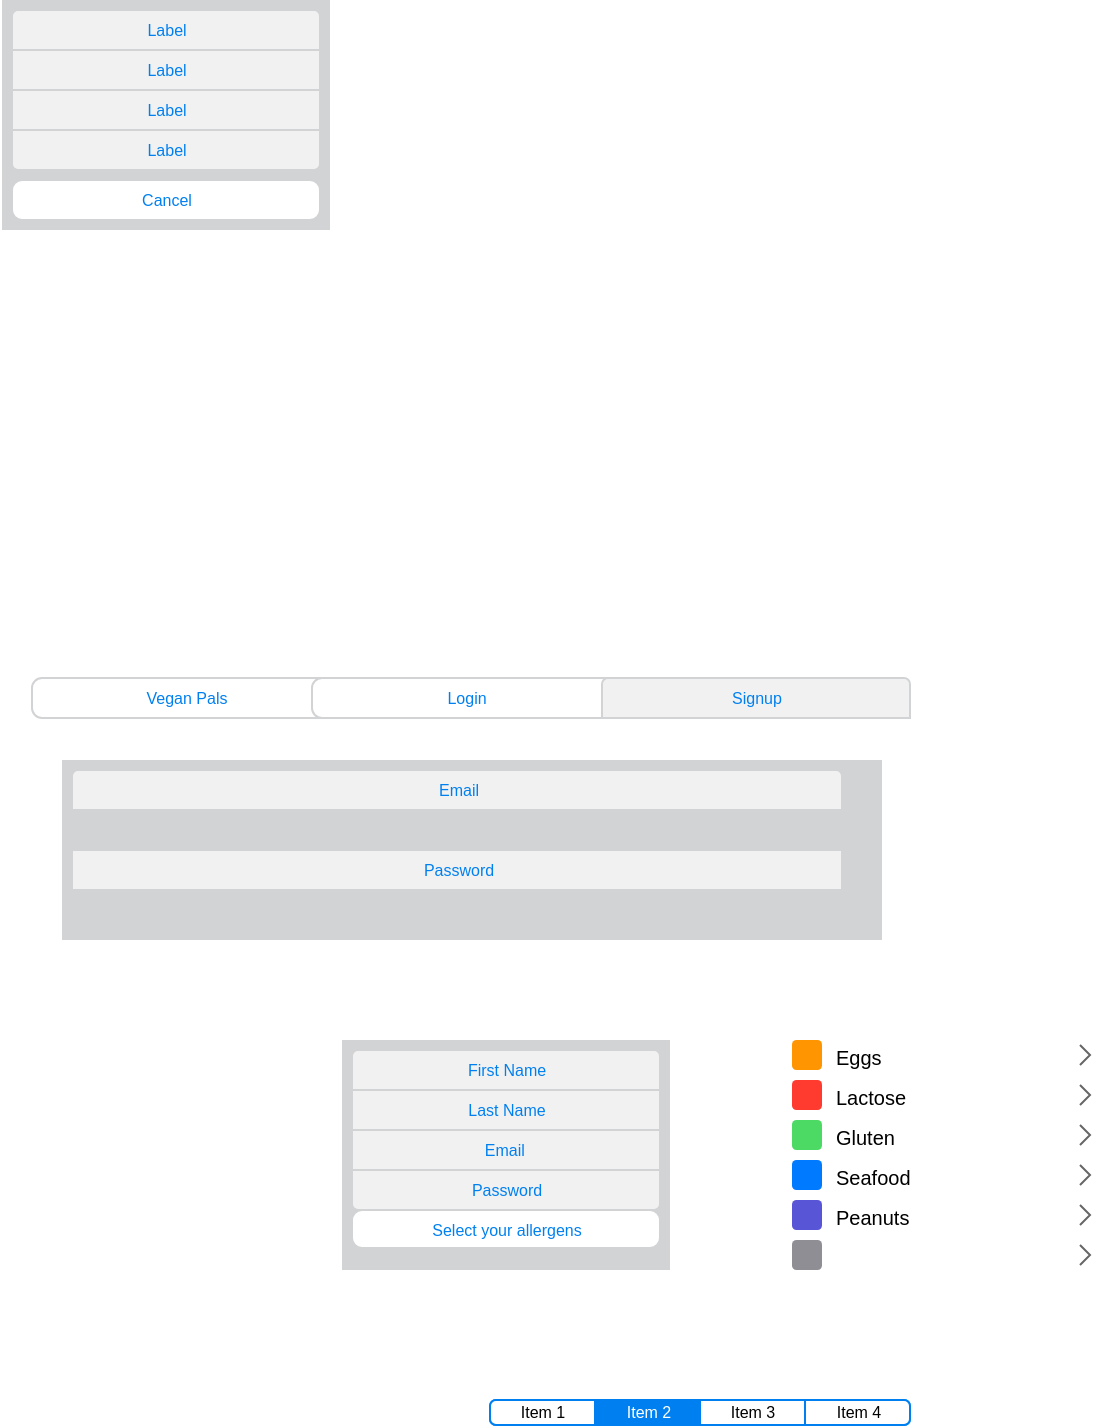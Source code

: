 <mxfile version="14.7.8" type="github"><diagram id="vS9oMbOvDMXTljszLOMY" name="Page-1"><mxGraphModel dx="868" dy="450" grid="1" gridSize="10" guides="1" tooltips="1" connect="1" arrows="1" fold="1" page="1" pageScale="1" pageWidth="1169" pageHeight="827" math="0" shadow="0"><root><mxCell id="0"/><mxCell id="1" parent="0"/><mxCell id="VtVMG707Qumg6pYCjioF-1" value="" style="shape=rect;rSize=3;strokeColor=none;fillColor=#D2D3D5;gradientColor=none;shadow=0;" vertex="1" parent="1"><mxGeometry x="370" y="600" width="164" height="115" as="geometry"/></mxCell><mxCell id="VtVMG707Qumg6pYCjioF-2" value="First Name" style="html=1;strokeWidth=1;shadow=0;dashed=0;shape=mxgraph.ios7ui.topButton;rSize=3;strokeColor=#D2D3D5;fontSize=8;fillColor=#F1F1F1;fontColor=#0080F0;resizeWidth=1;" vertex="1" parent="VtVMG707Qumg6pYCjioF-1"><mxGeometry width="154" height="20" relative="1" as="geometry"><mxPoint x="5" y="5" as="offset"/></mxGeometry></mxCell><mxCell id="VtVMG707Qumg6pYCjioF-3" value="Last Name" style="shape=rect;html=1;strokeColor=#D2D3D5;fontSize=8;fillColor=#F1F1F1;fontColor=#0080F0;resizeWidth=1;" vertex="1" parent="VtVMG707Qumg6pYCjioF-1"><mxGeometry width="154" height="20" relative="1" as="geometry"><mxPoint x="5" y="25" as="offset"/></mxGeometry></mxCell><mxCell id="VtVMG707Qumg6pYCjioF-4" value="Email&amp;nbsp;" style="shape=rect;html=1;strokeColor=#D2D3D5;fontSize=8;fillColor=#F1F1F1;fontColor=#0080F0;resizeWidth=1;" vertex="1" parent="VtVMG707Qumg6pYCjioF-1"><mxGeometry width="154" height="20" relative="1" as="geometry"><mxPoint x="5" y="45" as="offset"/></mxGeometry></mxCell><mxCell id="VtVMG707Qumg6pYCjioF-5" value="Password" style="html=1;strokeWidth=1;shadow=0;dashed=0;shape=mxgraph.ios7ui.bottomButton;rSize=3;strokeColor=#D2D3D5;fontSize=8;fillColor=#F1F1F1;fontColor=#0080F0;resizeWidth=1;" vertex="1" parent="VtVMG707Qumg6pYCjioF-1"><mxGeometry width="154" height="20" relative="1" as="geometry"><mxPoint x="5" y="65" as="offset"/></mxGeometry></mxCell><mxCell id="VtVMG707Qumg6pYCjioF-9" value="Select your allergens" style="html=1;strokeWidth=1;shadow=0;dashed=0;shape=mxgraph.ios7ui.marginRect;rx=5;ry=5;rectMargin=5;strokeColor=#D2D3D5;fontSize=8;fillColor=#ffffff;fontColor=#0080F0;resizeWidth=1;" vertex="1" parent="VtVMG707Qumg6pYCjioF-1"><mxGeometry y="80" width="164" height="29" as="geometry"/></mxCell><mxCell id="VtVMG707Qumg6pYCjioF-28" value="" style="shape=rect;strokeColor=none;fillColor=#ffffff;gradientColor=none;shadow=0;" vertex="1" parent="1"><mxGeometry x="590" y="597.5" width="164" height="120" as="geometry"/></mxCell><mxCell id="VtVMG707Qumg6pYCjioF-29" value="Eggs" style="shape=rect;strokeColor=none;fontSize=10;fontColor=#000000;resizeWidth=1;align=left;spacingLeft=25;spacingTop=2;" vertex="1" parent="VtVMG707Qumg6pYCjioF-28"><mxGeometry width="164" height="20" relative="1" as="geometry"/></mxCell><mxCell id="VtVMG707Qumg6pYCjioF-30" value="" style="shape=rect;rounded=1;rSize=3;strokeColor=none;fillColor=#FF9501;" vertex="1" parent="VtVMG707Qumg6pYCjioF-29"><mxGeometry y="0.5" width="15" height="15" relative="1" as="geometry"><mxPoint x="5" y="-7.5" as="offset"/></mxGeometry></mxCell><mxCell id="VtVMG707Qumg6pYCjioF-31" value="" style="shape=mxgraph.ios7.misc.right;strokeColor=#666666;" vertex="1" parent="VtVMG707Qumg6pYCjioF-29"><mxGeometry x="1" y="0.5" width="5" height="10" relative="1" as="geometry"><mxPoint x="-15" y="-5" as="offset"/></mxGeometry></mxCell><mxCell id="VtVMG707Qumg6pYCjioF-32" value="Lactose" style="shape=rect;strokeColor=none;fontSize=10;fontColor=#000000;resizeWidth=1;align=left;spacingLeft=25;spacingTop=2;" vertex="1" parent="VtVMG707Qumg6pYCjioF-28"><mxGeometry width="164" height="20" relative="1" as="geometry"><mxPoint y="20" as="offset"/></mxGeometry></mxCell><mxCell id="VtVMG707Qumg6pYCjioF-33" value="" style="shape=rect;rounded=1;rSize=3;strokeColor=none;fillColor=#FF3B2F;" vertex="1" parent="VtVMG707Qumg6pYCjioF-32"><mxGeometry y="0.5" width="15" height="15" relative="1" as="geometry"><mxPoint x="5" y="-7.5" as="offset"/></mxGeometry></mxCell><mxCell id="VtVMG707Qumg6pYCjioF-34" value="" style="shape=mxgraph.ios7.misc.right;strokeColor=#666666;" vertex="1" parent="VtVMG707Qumg6pYCjioF-32"><mxGeometry x="1" y="0.5" width="5" height="10" relative="1" as="geometry"><mxPoint x="-15" y="-5" as="offset"/></mxGeometry></mxCell><mxCell id="VtVMG707Qumg6pYCjioF-35" value="Gluten" style="shape=rect;strokeColor=none;fontSize=10;fontColor=#000000;resizeWidth=1;align=left;spacingLeft=25;spacingTop=2;" vertex="1" parent="VtVMG707Qumg6pYCjioF-28"><mxGeometry width="164" height="20" relative="1" as="geometry"><mxPoint y="40" as="offset"/></mxGeometry></mxCell><mxCell id="VtVMG707Qumg6pYCjioF-36" value="" style="shape=rect;rounded=1;rSize=3;strokeColor=none;fillColor=#4CDA64;" vertex="1" parent="VtVMG707Qumg6pYCjioF-35"><mxGeometry y="0.5" width="15" height="15" relative="1" as="geometry"><mxPoint x="5" y="-7.5" as="offset"/></mxGeometry></mxCell><mxCell id="VtVMG707Qumg6pYCjioF-37" value="" style="shape=mxgraph.ios7.misc.right;strokeColor=#666666;" vertex="1" parent="VtVMG707Qumg6pYCjioF-35"><mxGeometry x="1" y="0.5" width="5" height="10" relative="1" as="geometry"><mxPoint x="-15" y="-5" as="offset"/></mxGeometry></mxCell><mxCell id="VtVMG707Qumg6pYCjioF-38" value="Seafood" style="shape=rect;strokeColor=none;fontSize=10;fontColor=#000000;resizeWidth=1;align=left;spacingLeft=25;spacingTop=2;" vertex="1" parent="VtVMG707Qumg6pYCjioF-28"><mxGeometry width="164" height="20" relative="1" as="geometry"><mxPoint y="60" as="offset"/></mxGeometry></mxCell><mxCell id="VtVMG707Qumg6pYCjioF-39" value="" style="shape=rect;rounded=1;rSize=3;strokeColor=none;fillColor=#007AFF;" vertex="1" parent="VtVMG707Qumg6pYCjioF-38"><mxGeometry y="0.5" width="15" height="15" relative="1" as="geometry"><mxPoint x="5" y="-7.5" as="offset"/></mxGeometry></mxCell><mxCell id="VtVMG707Qumg6pYCjioF-40" value="" style="shape=mxgraph.ios7.misc.right;strokeColor=#666666;" vertex="1" parent="VtVMG707Qumg6pYCjioF-38"><mxGeometry x="1" y="0.5" width="5" height="10" relative="1" as="geometry"><mxPoint x="-15" y="-5" as="offset"/></mxGeometry></mxCell><mxCell id="VtVMG707Qumg6pYCjioF-41" value="Peanuts" style="shape=rect;strokeColor=none;fontSize=10;fontColor=#000000;resizeWidth=1;align=left;spacingLeft=25;spacingTop=2;" vertex="1" parent="VtVMG707Qumg6pYCjioF-28"><mxGeometry width="164" height="20" relative="1" as="geometry"><mxPoint y="80" as="offset"/></mxGeometry></mxCell><mxCell id="VtVMG707Qumg6pYCjioF-42" value="" style="shape=rect;rounded=1;rSize=3;strokeColor=none;fillColor=#5855D6;" vertex="1" parent="VtVMG707Qumg6pYCjioF-41"><mxGeometry y="0.5" width="15" height="15" relative="1" as="geometry"><mxPoint x="5" y="-7.5" as="offset"/></mxGeometry></mxCell><mxCell id="VtVMG707Qumg6pYCjioF-43" value="" style="shape=mxgraph.ios7.misc.right;strokeColor=#666666;" vertex="1" parent="VtVMG707Qumg6pYCjioF-41"><mxGeometry x="1" y="0.5" width="5" height="10" relative="1" as="geometry"><mxPoint x="-15" y="-5" as="offset"/></mxGeometry></mxCell><mxCell id="VtVMG707Qumg6pYCjioF-44" value="" style="shape=rect;strokeColor=none;fontSize=10;fontColor=#000000;resizeWidth=1;align=left;spacingLeft=25;spacingTop=2;" vertex="1" parent="VtVMG707Qumg6pYCjioF-28"><mxGeometry width="164" height="20" relative="1" as="geometry"><mxPoint y="100" as="offset"/></mxGeometry></mxCell><mxCell id="VtVMG707Qumg6pYCjioF-45" value="" style="shape=rect;rounded=1;rSize=3;strokeColor=none;fillColor=#8F8E94;" vertex="1" parent="VtVMG707Qumg6pYCjioF-44"><mxGeometry y="0.5" width="15" height="15" relative="1" as="geometry"><mxPoint x="5" y="-7.5" as="offset"/></mxGeometry></mxCell><mxCell id="VtVMG707Qumg6pYCjioF-46" value="" style="shape=mxgraph.ios7.misc.right;strokeColor=#666666;" vertex="1" parent="VtVMG707Qumg6pYCjioF-44"><mxGeometry x="1" y="0.5" width="5" height="10" relative="1" as="geometry"><mxPoint x="-15" y="-5" as="offset"/></mxGeometry></mxCell><mxCell id="VtVMG707Qumg6pYCjioF-48" value="" style="html=1;strokeWidth=1;shadow=0;dashed=0;shape=mxgraph.ios7ui.rrect;rSize=3;strokeColor=#0080F0;gradientColor=none;" vertex="1" parent="1"><mxGeometry x="444" y="780" width="210" height="12.5" as="geometry"/></mxCell><mxCell id="VtVMG707Qumg6pYCjioF-49" value="Item 1" style="strokeColor=inherit;fillColor=inherit;gradientColor=inherit;html=1;strokeWidth=1;shadow=0;dashed=0;shape=mxgraph.ios7ui.leftButton;rSize=3;fontSize=8;" vertex="1" parent="VtVMG707Qumg6pYCjioF-48"><mxGeometry width="52.5" height="12.5" as="geometry"/></mxCell><mxCell id="VtVMG707Qumg6pYCjioF-50" value="Item 3" style="strokeColor=inherit;fillColor=inherit;gradientColor=inherit;html=1;strokeWidth=1;shadow=0;dashed=0;shape=mxgraph.ios7ui.rrect;rSize=0;fontSize=8;" vertex="1" parent="VtVMG707Qumg6pYCjioF-48"><mxGeometry x="105" width="52.5" height="12.5" as="geometry"/></mxCell><mxCell id="VtVMG707Qumg6pYCjioF-51" value="Item 4" style="strokeColor=inherit;fillColor=inherit;gradientColor=inherit;html=1;strokeWidth=1;shadow=0;dashed=0;shape=mxgraph.ios7ui.rightButton;rSize=3;fontSize=8;" vertex="1" parent="VtVMG707Qumg6pYCjioF-48"><mxGeometry x="157.5" width="52.5" height="12.5" as="geometry"/></mxCell><mxCell id="VtVMG707Qumg6pYCjioF-52" value="Item 2" style="html=1;strokeWidth=1;shadow=0;dashed=0;shape=mxgraph.ios7ui.rrect;rSize=0;strokeColor=#0080F0;fillColor=#0080F0;fontColor=#ffffff;fontSize=8;" vertex="1" parent="VtVMG707Qumg6pYCjioF-48"><mxGeometry x="52.5" width="52.5" height="12.5" as="geometry"/></mxCell><mxCell id="VtVMG707Qumg6pYCjioF-54" value="" style="shape=rect;rSize=3;strokeColor=none;fillColor=#D2D3D5;gradientColor=none;shadow=0;" vertex="1" parent="1"><mxGeometry x="230" y="460" width="410" height="90" as="geometry"/></mxCell><mxCell id="VtVMG707Qumg6pYCjioF-55" value="Email" style="html=1;strokeWidth=1;shadow=0;dashed=0;shape=mxgraph.ios7ui.topButton;rSize=3;strokeColor=#D2D3D5;fontSize=8;fillColor=#F1F1F1;fontColor=#0080F0;resizeWidth=1;" vertex="1" parent="VtVMG707Qumg6pYCjioF-54"><mxGeometry width="385.0" height="20" relative="1" as="geometry"><mxPoint x="5" y="5" as="offset"/></mxGeometry></mxCell><mxCell id="VtVMG707Qumg6pYCjioF-57" value="Password" style="shape=rect;html=1;strokeColor=#D2D3D5;fontSize=8;fillColor=#F1F1F1;fontColor=#0080F0;resizeWidth=1;" vertex="1" parent="VtVMG707Qumg6pYCjioF-54"><mxGeometry width="385.0" height="20" relative="1" as="geometry"><mxPoint x="5" y="45" as="offset"/></mxGeometry></mxCell><mxCell id="VtVMG707Qumg6pYCjioF-61" value="" style="shape=rect;rSize=3;strokeColor=none;fillColor=#D2D3D5;gradientColor=none;shadow=0;" vertex="1" parent="1"><mxGeometry x="200" y="80" width="164" height="115" as="geometry"/></mxCell><mxCell id="VtVMG707Qumg6pYCjioF-62" value="Label" style="html=1;strokeWidth=1;shadow=0;dashed=0;shape=mxgraph.ios7ui.topButton;rSize=3;strokeColor=#D2D3D5;fontSize=8;fillColor=#F1F1F1;fontColor=#0080F0;resizeWidth=1;" vertex="1" parent="VtVMG707Qumg6pYCjioF-61"><mxGeometry width="154" height="20" relative="1" as="geometry"><mxPoint x="5" y="5" as="offset"/></mxGeometry></mxCell><mxCell id="VtVMG707Qumg6pYCjioF-63" value="Label" style="shape=rect;html=1;strokeColor=#D2D3D5;fontSize=8;fillColor=#F1F1F1;fontColor=#0080F0;resizeWidth=1;" vertex="1" parent="VtVMG707Qumg6pYCjioF-61"><mxGeometry width="154" height="20" relative="1" as="geometry"><mxPoint x="5" y="25" as="offset"/></mxGeometry></mxCell><mxCell id="VtVMG707Qumg6pYCjioF-64" value="Label" style="shape=rect;html=1;strokeColor=#D2D3D5;fontSize=8;fillColor=#F1F1F1;fontColor=#0080F0;resizeWidth=1;" vertex="1" parent="VtVMG707Qumg6pYCjioF-61"><mxGeometry width="154" height="20" relative="1" as="geometry"><mxPoint x="5" y="45" as="offset"/></mxGeometry></mxCell><mxCell id="VtVMG707Qumg6pYCjioF-65" value="Label" style="html=1;strokeWidth=1;shadow=0;dashed=0;shape=mxgraph.ios7ui.bottomButton;rSize=3;strokeColor=#D2D3D5;fontSize=8;fillColor=#F1F1F1;fontColor=#0080F0;resizeWidth=1;" vertex="1" parent="VtVMG707Qumg6pYCjioF-61"><mxGeometry width="154" height="20" relative="1" as="geometry"><mxPoint x="5" y="65" as="offset"/></mxGeometry></mxCell><mxCell id="VtVMG707Qumg6pYCjioF-66" value="Cancel" style="html=1;strokeWidth=1;shadow=0;dashed=0;shape=mxgraph.ios7ui.marginRect;rx=5;ry=5;rectMargin=5;strokeColor=#D2D3D5;fontSize=8;fillColor=#ffffff;fontColor=#0080F0;resizeWidth=1;" vertex="1" parent="VtVMG707Qumg6pYCjioF-61"><mxGeometry y="1" width="164" height="30" relative="1" as="geometry"><mxPoint y="-30" as="offset"/></mxGeometry></mxCell><mxCell id="VtVMG707Qumg6pYCjioF-68" value="Vegan Pals" style="html=1;strokeWidth=1;shadow=0;dashed=0;shape=mxgraph.ios7ui.marginRect;rx=5;ry=5;rectMargin=5;strokeColor=#D2D3D5;fontSize=8;fillColor=#ffffff;fontColor=#0080F0;resizeWidth=1;" vertex="1" parent="1"><mxGeometry x="210" y="414" width="164" height="30" as="geometry"/></mxCell><mxCell id="VtVMG707Qumg6pYCjioF-75" value="Login" style="html=1;strokeWidth=1;shadow=0;dashed=0;shape=mxgraph.ios7ui.marginRect;rx=5;ry=5;rectMargin=5;strokeColor=#D2D3D5;fontSize=8;fillColor=#ffffff;fontColor=#0080F0;resizeWidth=1;" vertex="1" parent="1"><mxGeometry x="350" y="414" width="164" height="30" as="geometry"/></mxCell><mxCell id="VtVMG707Qumg6pYCjioF-77" value="Signup" style="html=1;strokeWidth=1;shadow=0;dashed=0;shape=mxgraph.ios7ui.topButton;rSize=3;strokeColor=#D2D3D5;fontSize=8;fillColor=#F1F1F1;fontColor=#0080F0;resizeWidth=1;" vertex="1" parent="1"><mxGeometry x="500" y="419" width="154" height="20" as="geometry"/></mxCell></root></mxGraphModel></diagram></mxfile>